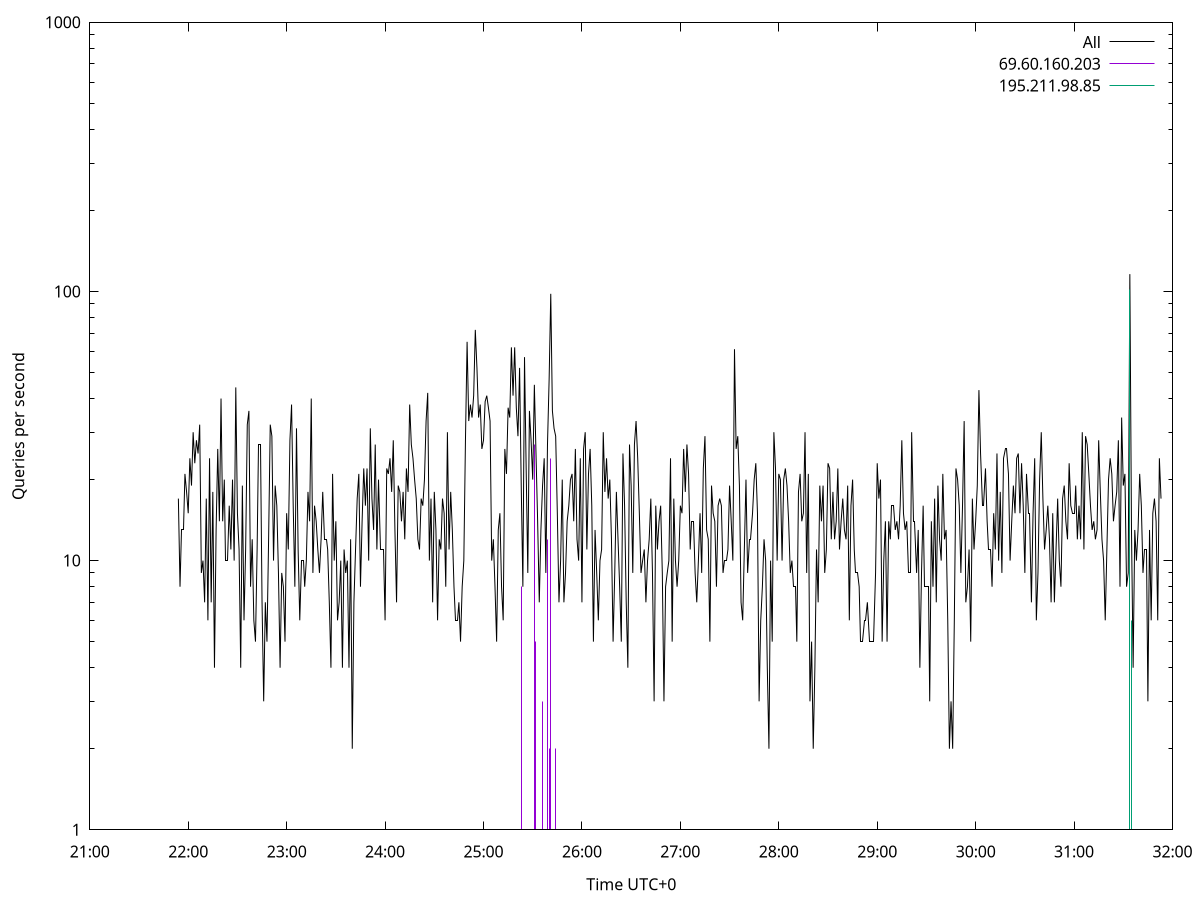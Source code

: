 set terminal pngcairo size 1024,768
set output 'Sun Jan  7 04:21:54 2024.png'
set ylabel 'Queries per second'
set xlabel 'Time UTC+0'
set xdata time
set timefmt "%s"
set log y
plot \
'-' using 1:2 linecolor 0 linetype 2 with lines title 'All', \
'-' using 1:2 linecolor 1 linetype 3 with impulses title "69.60.160.203", \
'-' using 1:2 linecolor 2 linetype 3 with impulses title "195.211.98.85"
1704576114 17
1704576115 8
1704576116 13
1704576117 13
1704576118 21
1704576119 18
1704576120 15
1704576121 24
1704576122 19
1704576123 30
1704576124 23
1704576125 28
1704576126 25
1704576127 32
1704576128 9
1704576129 10
1704576130 7
1704576131 17
1704576132 6
1704576133 24
1704576134 7
1704576135 18
1704576136 4
1704576137 13
1704576138 26
1704576139 14
1704576140 40
1704576141 14
1704576142 20
1704576143 10
1704576144 10
1704576145 16
1704576146 11
1704576147 20
1704576148 10
1704576149 44
1704576150 15
1704576151 11
1704576152 4
1704576153 19
1704576154 6
1704576155 11
1704576156 32
1704576157 36
1704576158 8
1704576159 12
1704576160 6
1704576161 5
1704576162 11
1704576163 27
1704576164 27
1704576165 7
1704576166 3
1704576167 7
1704576168 5
1704576169 12
1704576170 32
1704576171 29
1704576172 10
1704576173 19
1704576174 16
1704576175 9
1704576176 4
1704576177 9
1704576178 8
1704576179 5
1704576180 15
1704576181 11
1704576182 28
1704576183 38
1704576184 16
1704576185 8
1704576186 31
1704576187 11
1704576188 6
1704576189 10
1704576190 10
1704576191 8
1704576192 10
1704576193 18
1704576194 14
1704576195 40
1704576196 9
1704576197 16
1704576198 14
1704576199 11
1704576200 9
1704576201 12
1704576202 18
1704576203 12
1704576204 12
1704576205 11
1704576206 7
1704576207 4
1704576208 21
1704576209 10
1704576210 14
1704576211 6
1704576212 7
1704576213 10
1704576214 4
1704576215 11
1704576216 9
1704576217 10
1704576218 4
1704576219 12
1704576220 2
1704576221 7
1704576222 11
1704576223 17
1704576224 21
1704576225 8
1704576226 14
1704576227 22
1704576228 16
1704576229 22
1704576230 10
1704576231 31
1704576232 17
1704576233 13
1704576234 27
1704576235 11
1704576236 20
1704576237 11
1704576238 11
1704576239 11
1704576240 6
1704576241 22
1704576242 21
1704576243 24
1704576244 18
1704576245 28
1704576246 13
1704576247 7
1704576248 19
1704576249 18
1704576250 14
1704576251 18
1704576252 12
1704576253 22
1704576254 18
1704576255 38
1704576256 27
1704576257 24
1704576258 20
1704576259 17
1704576260 12
1704576261 11
1704576262 17
1704576263 16
1704576264 20
1704576265 33
1704576266 42
1704576267 10
1704576268 17
1704576269 7
1704576270 18
1704576271 13
1704576272 6
1704576273 12
1704576274 11
1704576275 17
1704576276 15
1704576277 8
1704576278 30
1704576279 11
1704576280 18
1704576281 13
1704576282 8
1704576283 6
1704576284 6
1704576285 7
1704576286 5
1704576287 8
1704576288 10
1704576289 28
1704576290 65
1704576291 33
1704576292 38
1704576293 34
1704576294 41
1704576295 72
1704576296 52
1704576297 34
1704576298 38
1704576299 26
1704576300 28
1704576301 39
1704576302 41
1704576303 37
1704576304 33
1704576305 10
1704576306 12
1704576307 8
1704576308 5
1704576309 13
1704576310 15
1704576311 8
1704576312 6
1704576313 26
1704576314 21
1704576315 37
1704576316 34
1704576317 62
1704576318 41
1704576319 62
1704576320 37
1704576321 29
1704576322 52
1704576323 19
1704576324 8
1704576325 57
1704576326 22
1704576327 9
1704576328 36
1704576329 28
1704576330 20
1704576331 45
1704576332 25
1704576333 14
1704576334 7
1704576335 13
1704576336 19
1704576337 24
1704576338 9
1704576339 27
1704576340 47
1704576341 98
1704576342 36
1704576343 31
1704576344 29
1704576345 15
1704576346 7
1704576347 10
1704576348 20
1704576349 7
1704576350 9
1704576351 14
1704576352 16
1704576353 20
1704576354 21
1704576355 14
1704576356 26
1704576357 12
1704576358 10
1704576359 24
1704576360 7
1704576361 26
1704576362 30
1704576363 11
1704576364 21
1704576365 26
1704576366 16
1704576367 5
1704576368 13
1704576369 9
1704576370 6
1704576371 10
1704576372 11
1704576373 30
1704576374 18
1704576375 24
1704576376 17
1704576377 20
1704576378 12
1704576379 5
1704576380 9
1704576381 18
1704576382 12
1704576383 8
1704576384 5
1704576385 25
1704576386 16
1704576387 7
1704576388 4
1704576389 27
1704576390 19
1704576391 9
1704576392 27
1704576393 33
1704576394 24
1704576395 15
1704576396 9
1704576397 10
1704576398 11
1704576399 7
1704576400 10
1704576401 12
1704576402 17
1704576403 9
1704576404 3
1704576405 16
1704576406 11
1704576407 14
1704576408 16
1704576409 9
1704576410 3
1704576411 8
1704576412 9
1704576413 10
1704576414 24
1704576415 5
1704576416 17
1704576417 10
1704576418 8
1704576419 10
1704576420 16
1704576421 15
1704576422 26
1704576423 18
1704576424 27
1704576425 21
1704576426 11
1704576427 14
1704576428 14
1704576429 9
1704576430 7
1704576431 10
1704576432 15
1704576433 9
1704576434 22
1704576435 29
1704576436 13
1704576437 12
1704576438 5
1704576439 19
1704576440 15
1704576441 14
1704576442 8
1704576443 16
1704576444 17
1704576445 16
1704576446 9
1704576447 10
1704576448 10
1704576449 11
1704576450 19
1704576451 14
1704576452 10
1704576453 61
1704576454 26
1704576455 29
1704576456 19
1704576457 7
1704576458 6
1704576459 11
1704576460 20
1704576461 9
1704576462 12
1704576463 12
1704576464 15
1704576465 20
1704576466 23
1704576467 15
1704576468 3
1704576469 6
1704576470 8
1704576471 12
1704576472 10
1704576473 4
1704576474 2
1704576475 10
1704576476 5
1704576477 30
1704576478 22
1704576479 10
1704576480 21
1704576481 20
1704576482 10
1704576483 20
1704576484 22
1704576485 19
1704576486 14
1704576487 9
1704576488 10
1704576489 8
1704576490 8
1704576491 5
1704576492 18
1704576493 21
1704576494 14
1704576495 15
1704576496 30
1704576497 9
1704576498 21
1704576499 3
1704576500 5
1704576501 2
1704576502 4
1704576503 11
1704576504 7
1704576505 19
1704576506 14
1704576507 19
1704576508 9
1704576509 11
1704576510 23
1704576511 22
1704576512 12
1704576513 18
1704576514 12
1704576515 14
1704576516 22
1704576517 11
1704576518 14
1704576519 17
1704576520 13
1704576521 12
1704576522 19
1704576523 6
1704576524 16
1704576525 20
1704576526 11
1704576527 9
1704576528 9
1704576529 8
1704576530 5
1704576531 5
1704576532 6
1704576533 6
1704576534 7
1704576535 5
1704576536 5
1704576537 5
1704576538 5
1704576539 9
1704576540 23
1704576541 17
1704576542 20
1704576543 5
1704576544 10
1704576545 14
1704576546 5
1704576547 14
1704576548 12
1704576549 16
1704576550 16
1704576551 13
1704576552 14
1704576553 12
1704576554 16
1704576555 28
1704576556 15
1704576557 13
1704576558 14
1704576559 9
1704576560 9
1704576561 30
1704576562 14
1704576563 14
1704576564 9
1704576565 13
1704576566 4
1704576567 9
1704576568 16
1704576569 8
1704576570 8
1704576571 8
1704576572 3
1704576573 14
1704576574 8
1704576575 17
1704576576 7
1704576577 19
1704576578 12
1704576579 10
1704576580 21
1704576581 12
1704576582 13
1704576583 6
1704576584 2
1704576585 3
1704576586 2
1704576587 6
1704576588 22
1704576589 20
1704576590 16
1704576591 9
1704576592 16
1704576593 33
1704576594 7
1704576595 8
1704576596 11
1704576597 5
1704576598 17
1704576599 11
1704576600 14
1704576601 19
1704576602 43
1704576603 25
1704576604 16
1704576605 16
1704576606 22
1704576607 14
1704576608 11
1704576609 11
1704576610 8
1704576611 15
1704576612 11
1704576613 25
1704576614 10
1704576615 18
1704576616 9
1704576617 24
1704576618 26
1704576619 26
1704576620 21
1704576621 10
1704576622 14
1704576623 19
1704576624 15
1704576625 24
1704576626 25
1704576627 15
1704576628 23
1704576629 16
1704576630 9
1704576631 21
1704576632 15
1704576633 15
1704576634 7
1704576635 15
1704576636 24
1704576637 6
1704576638 9
1704576639 20
1704576640 30
1704576641 17
1704576642 11
1704576643 13
1704576644 16
1704576645 12
1704576646 7
1704576647 15
1704576648 7
1704576649 11
1704576650 17
1704576651 10
1704576652 8
1704576653 17
1704576654 19
1704576655 14
1704576656 12
1704576657 23
1704576658 16
1704576659 15
1704576660 15
1704576661 19
1704576662 12
1704576663 16
1704576664 12
1704576665 30
1704576666 11
1704576667 29
1704576668 27
1704576669 21
1704576670 16
1704576671 13
1704576672 14
1704576673 12
1704576674 13
1704576675 28
1704576676 18
1704576677 12
1704576678 10
1704576679 6
1704576680 11
1704576681 20
1704576682 24
1704576683 21
1704576684 14
1704576685 16
1704576686 18
1704576687 28
1704576688 8
1704576689 34
1704576690 19
1704576691 21
1704576692 8
1704576693 9
1704576694 116
1704576695 13
1704576696 4
1704576697 13
1704576698 10
1704576699 13
1704576700 21
1704576701 16
1704576702 9
1704576703 11
1704576704 11
1704576705 3
1704576706 13
1704576707 6
1704576708 15
1704576709 17
1704576710 14
1704576711 6
1704576712 24
1704576713 17

e
1704576320 1
1704576321 1
1704576323 8
1704576330 1
1704576331 27
1704576332 5
1704576333 1
1704576335 1
1704576336 3
1704576337 1
1704576338 1
1704576339 12
1704576340 2
1704576341 24
1704576342 1
1704576344 2
1704576348 1

e
1704576694 102
1704576695 6

e

